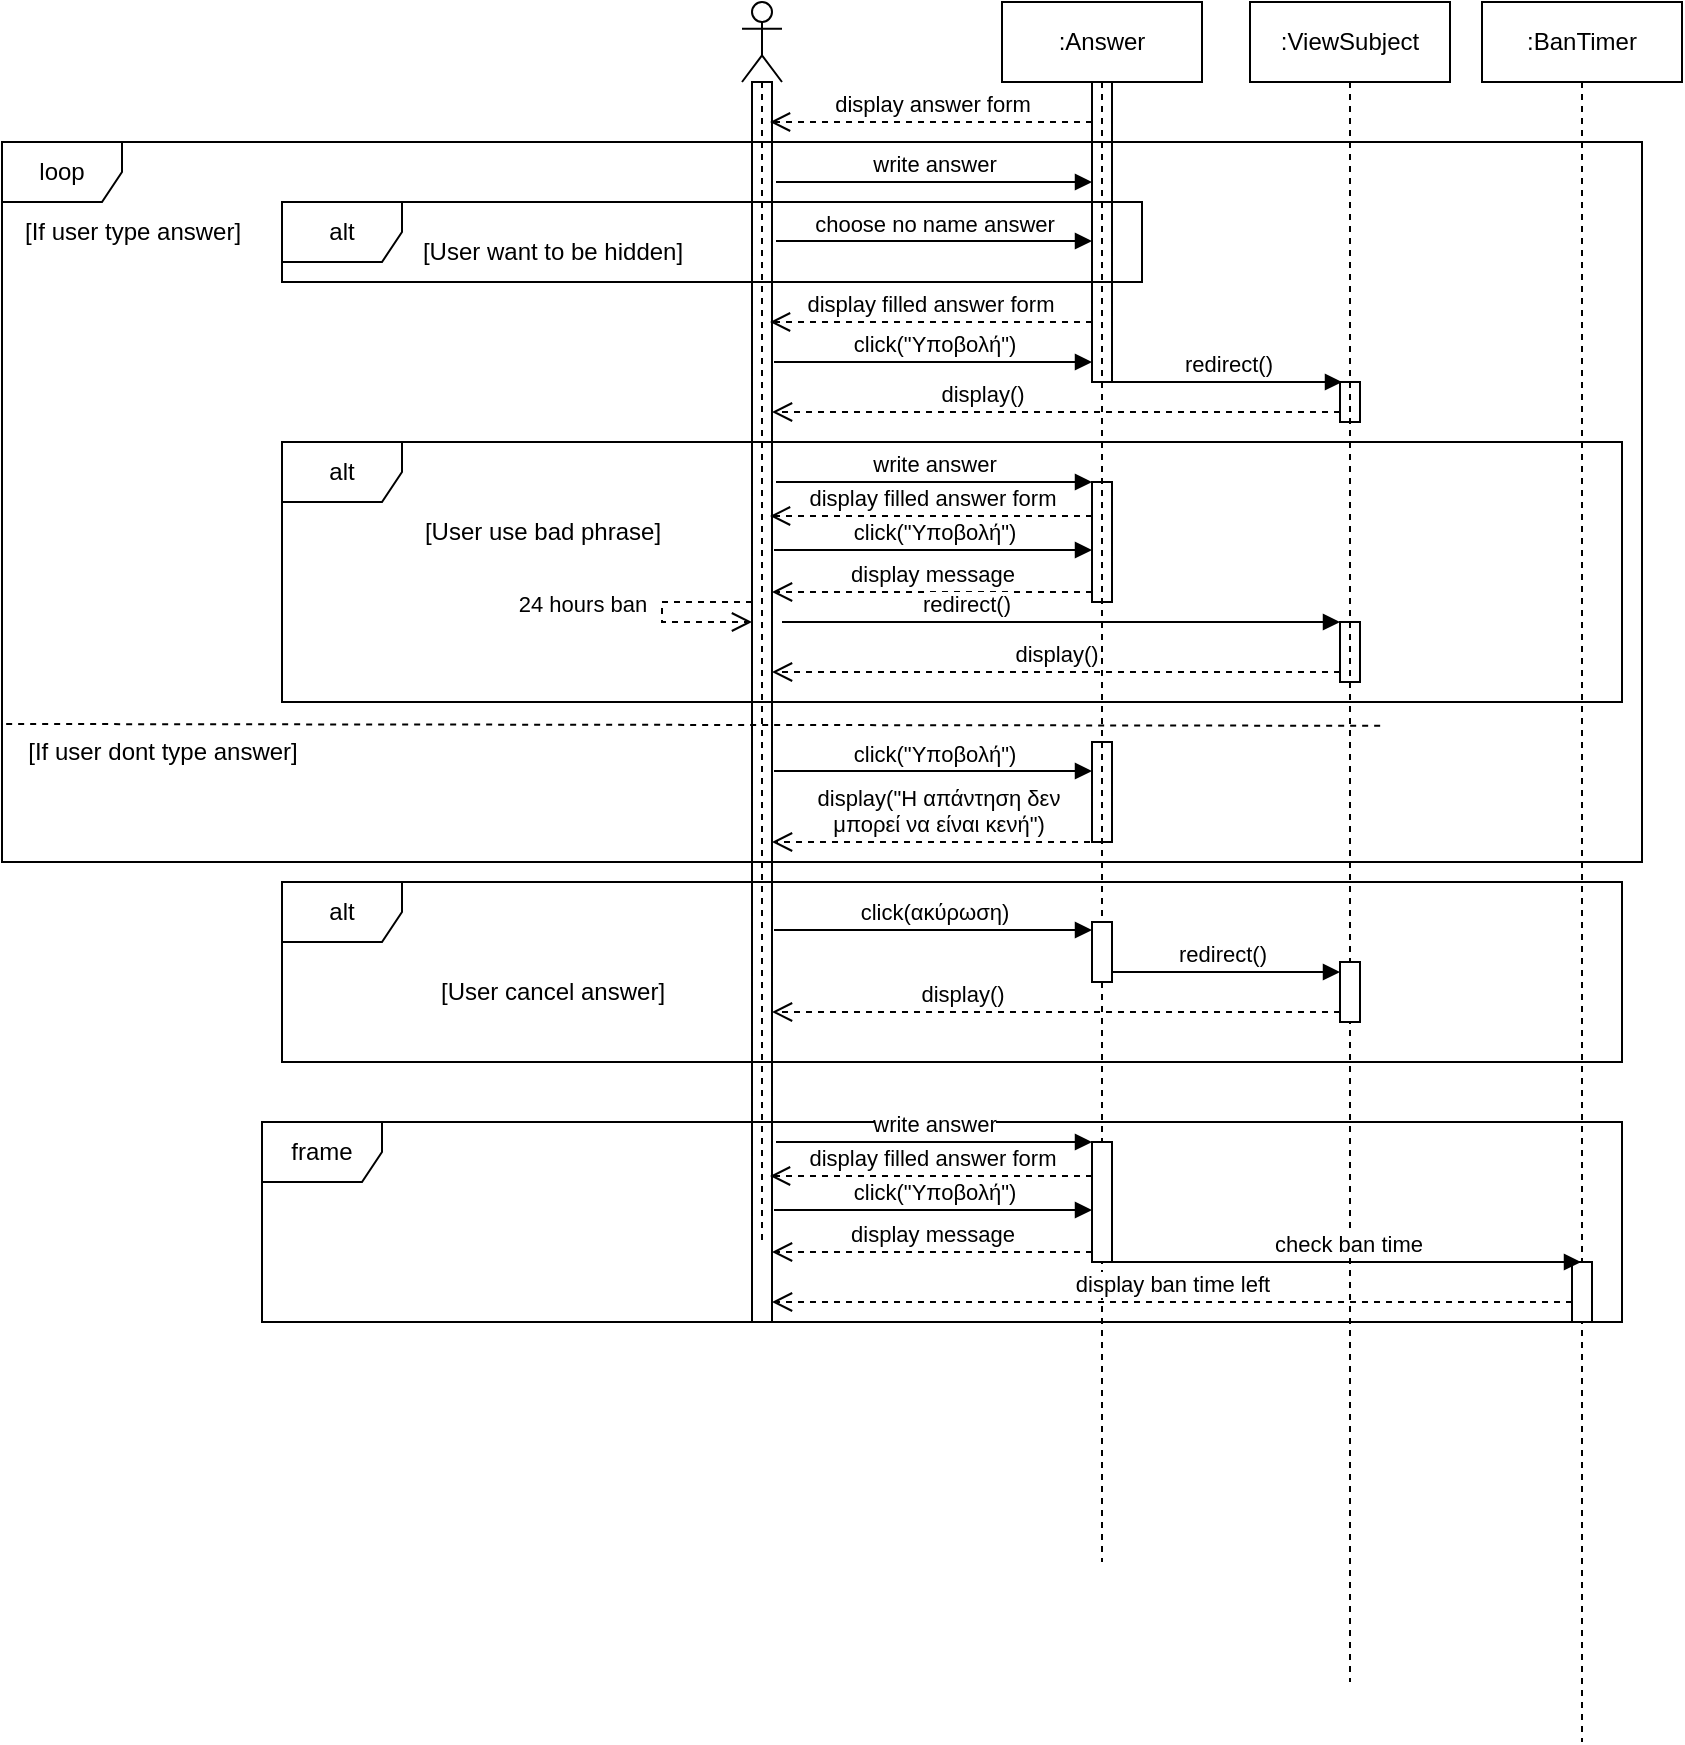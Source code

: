 <mxfile version="27.0.5">
  <diagram name="Σελίδα-1" id="nQr8qfGo8-mAm3RJc1jo">
    <mxGraphModel dx="1586" dy="1102" grid="1" gridSize="10" guides="1" tooltips="1" connect="1" arrows="1" fold="1" page="1" pageScale="1" pageWidth="827" pageHeight="1169" math="0" shadow="0" adaptiveColors="none">
      <root>
        <mxCell id="0" />
        <mxCell id="1" parent="0" />
        <mxCell id="SmGr0h7oMXAJf0F9QQOU-1" value="" style="html=1;points=[[0,0,0,0,5],[0,1,0,0,-5],[1,0,0,0,5],[1,1,0,0,-5]];perimeter=orthogonalPerimeter;outlineConnect=0;targetShapes=umlLifeline;portConstraint=eastwest;newEdgeStyle={&quot;curved&quot;:0,&quot;rounded&quot;:0};" parent="1" vertex="1">
          <mxGeometry x="115" y="160" width="10" height="620" as="geometry" />
        </mxCell>
        <mxCell id="SmGr0h7oMXAJf0F9QQOU-2" value="24 hours ban" style="html=1;verticalAlign=bottom;endArrow=open;dashed=1;endSize=8;curved=0;rounded=0;" parent="1" source="SmGr0h7oMXAJf0F9QQOU-1" target="SmGr0h7oMXAJf0F9QQOU-1" edge="1">
          <mxGeometry x="0.1" y="-40" relative="1" as="geometry">
            <mxPoint x="110" y="420" as="sourcePoint" />
            <mxPoint x="30" y="420" as="targetPoint" />
            <Array as="points">
              <mxPoint x="70" y="420" />
              <mxPoint x="70" y="430" />
            </Array>
            <mxPoint x="-40" y="-40" as="offset" />
          </mxGeometry>
        </mxCell>
        <mxCell id="SmGr0h7oMXAJf0F9QQOU-3" value="[User want to be hidden]" style="text;html=1;align=center;verticalAlign=middle;resizable=0;points=[];autosize=1;strokeColor=none;fillColor=none;" parent="1" vertex="1">
          <mxGeometry x="-60" y="230" width="150" height="30" as="geometry" />
        </mxCell>
        <mxCell id="SmGr0h7oMXAJf0F9QQOU-4" value="" style="html=1;points=[[0,0,0,0,5],[0,1,0,0,-5],[1,0,0,0,5],[1,1,0,0,-5]];perimeter=orthogonalPerimeter;outlineConnect=0;targetShapes=umlLifeline;portConstraint=eastwest;newEdgeStyle={&quot;curved&quot;:0,&quot;rounded&quot;:0};" parent="1" vertex="1">
          <mxGeometry x="285" y="160" width="10" height="150" as="geometry" />
        </mxCell>
        <mxCell id="SmGr0h7oMXAJf0F9QQOU-5" value="write answer" style="html=1;verticalAlign=bottom;endArrow=block;curved=0;rounded=0;entryX=-0.2;entryY=0.54;entryDx=0;entryDy=0;entryPerimeter=0;" parent="1" edge="1">
          <mxGeometry width="80" relative="1" as="geometry">
            <mxPoint x="127" y="210.0" as="sourcePoint" />
            <mxPoint x="285" y="210.0" as="targetPoint" />
          </mxGeometry>
        </mxCell>
        <mxCell id="SmGr0h7oMXAJf0F9QQOU-6" value="display answer form" style="html=1;verticalAlign=bottom;endArrow=open;dashed=1;endSize=8;curved=0;rounded=0;entryX=0.9;entryY=0.035;entryDx=0;entryDy=0;entryPerimeter=0;" parent="1" edge="1">
          <mxGeometry relative="1" as="geometry">
            <mxPoint x="285" y="180.0" as="sourcePoint" />
            <mxPoint x="124" y="180.0" as="targetPoint" />
          </mxGeometry>
        </mxCell>
        <mxCell id="SmGr0h7oMXAJf0F9QQOU-7" value="choose no name answer" style="html=1;verticalAlign=bottom;endArrow=block;curved=0;rounded=0;exitX=1.2;exitY=0.097;exitDx=0;exitDy=0;exitPerimeter=0;" parent="1" edge="1">
          <mxGeometry width="80" relative="1" as="geometry">
            <mxPoint x="127" y="239.5" as="sourcePoint" />
            <mxPoint x="285" y="239.5" as="targetPoint" />
          </mxGeometry>
        </mxCell>
        <mxCell id="SmGr0h7oMXAJf0F9QQOU-8" value="alt" style="shape=umlFrame;whiteSpace=wrap;html=1;pointerEvents=0;" parent="1" vertex="1">
          <mxGeometry x="-120" y="220" width="430" height="40" as="geometry" />
        </mxCell>
        <mxCell id="SmGr0h7oMXAJf0F9QQOU-9" value="display filled answer form" style="html=1;verticalAlign=bottom;endArrow=open;dashed=1;endSize=8;curved=0;rounded=0;" parent="1" edge="1">
          <mxGeometry x="0.006" relative="1" as="geometry">
            <mxPoint x="285" y="280" as="sourcePoint" />
            <mxPoint x="124" y="280" as="targetPoint" />
            <mxPoint as="offset" />
          </mxGeometry>
        </mxCell>
        <mxCell id="SmGr0h7oMXAJf0F9QQOU-10" value="loop" style="shape=umlFrame;whiteSpace=wrap;html=1;pointerEvents=0;" parent="1" vertex="1">
          <mxGeometry x="-260" y="190" width="820" height="360" as="geometry" />
        </mxCell>
        <mxCell id="SmGr0h7oMXAJf0F9QQOU-11" value="[If user type answer]" style="text;html=1;align=center;verticalAlign=middle;resizable=0;points=[];autosize=1;strokeColor=none;fillColor=none;" parent="1" vertex="1">
          <mxGeometry x="-260" y="220" width="130" height="30" as="geometry" />
        </mxCell>
        <mxCell id="SmGr0h7oMXAJf0F9QQOU-12" value="" style="html=1;points=[[0,0,0,0,5],[0,1,0,0,-5],[1,0,0,0,5],[1,1,0,0,-5]];perimeter=orthogonalPerimeter;outlineConnect=0;targetShapes=umlLifeline;portConstraint=eastwest;newEdgeStyle={&quot;curved&quot;:0,&quot;rounded&quot;:0};" parent="1" vertex="1">
          <mxGeometry x="409" y="310" width="10" height="20" as="geometry" />
        </mxCell>
        <mxCell id="SmGr0h7oMXAJf0F9QQOU-13" value="" style="html=1;points=[[0,0,0,0,5],[0,1,0,0,-5],[1,0,0,0,5],[1,1,0,0,-5]];perimeter=orthogonalPerimeter;outlineConnect=0;targetShapes=umlLifeline;portConstraint=eastwest;newEdgeStyle={&quot;curved&quot;:0,&quot;rounded&quot;:0};" parent="1" vertex="1">
          <mxGeometry x="409" y="430" width="10" height="30" as="geometry" />
        </mxCell>
        <mxCell id="SmGr0h7oMXAJf0F9QQOU-14" value="redirect()" style="html=1;verticalAlign=bottom;endArrow=block;curved=0;rounded=0;" parent="1" edge="1">
          <mxGeometry width="80" relative="1" as="geometry">
            <mxPoint x="295" y="310" as="sourcePoint" />
            <mxPoint x="410" y="310" as="targetPoint" />
          </mxGeometry>
        </mxCell>
        <mxCell id="SmGr0h7oMXAJf0F9QQOU-15" value="display()" style="html=1;verticalAlign=bottom;endArrow=open;dashed=1;endSize=8;curved=0;rounded=0;exitX=0;exitY=1;exitDx=0;exitDy=-5;exitPerimeter=0;" parent="1" source="SmGr0h7oMXAJf0F9QQOU-12" target="SmGr0h7oMXAJf0F9QQOU-1" edge="1">
          <mxGeometry x="0.261" relative="1" as="geometry">
            <mxPoint x="220" y="320" as="sourcePoint" />
            <mxPoint x="140" y="320" as="targetPoint" />
            <mxPoint as="offset" />
          </mxGeometry>
        </mxCell>
        <mxCell id="SmGr0h7oMXAJf0F9QQOU-16" value="alt" style="shape=umlFrame;whiteSpace=wrap;html=1;pointerEvents=0;" parent="1" vertex="1">
          <mxGeometry x="-120" y="340" width="670" height="130" as="geometry" />
        </mxCell>
        <mxCell id="SmGr0h7oMXAJf0F9QQOU-17" value="[User use bad phrase]" style="text;html=1;align=center;verticalAlign=middle;resizable=0;points=[];autosize=1;strokeColor=none;fillColor=none;" parent="1" vertex="1">
          <mxGeometry x="-60" y="370" width="140" height="30" as="geometry" />
        </mxCell>
        <mxCell id="SmGr0h7oMXAJf0F9QQOU-18" value="" style="html=1;points=[[0,0,0,0,5],[0,1,0,0,-5],[1,0,0,0,5],[1,1,0,0,-5]];perimeter=orthogonalPerimeter;outlineConnect=0;targetShapes=umlLifeline;portConstraint=eastwest;newEdgeStyle={&quot;curved&quot;:0,&quot;rounded&quot;:0};" parent="1" vertex="1">
          <mxGeometry x="285" y="360" width="10" height="60" as="geometry" />
        </mxCell>
        <mxCell id="SmGr0h7oMXAJf0F9QQOU-19" value="write answer" style="html=1;verticalAlign=bottom;endArrow=block;curved=0;rounded=0;entryX=-0.2;entryY=0.54;entryDx=0;entryDy=0;entryPerimeter=0;" parent="1" edge="1">
          <mxGeometry width="80" relative="1" as="geometry">
            <mxPoint x="127" y="360.0" as="sourcePoint" />
            <mxPoint x="285" y="360.0" as="targetPoint" />
          </mxGeometry>
        </mxCell>
        <mxCell id="SmGr0h7oMXAJf0F9QQOU-20" value="display filled answer form" style="html=1;verticalAlign=bottom;endArrow=open;dashed=1;endSize=8;curved=0;rounded=0;entryX=0.9;entryY=0.167;entryDx=0;entryDy=0;entryPerimeter=0;" parent="1" edge="1">
          <mxGeometry relative="1" as="geometry">
            <mxPoint x="285" y="377" as="sourcePoint" />
            <mxPoint x="124" y="377" as="targetPoint" />
          </mxGeometry>
        </mxCell>
        <mxCell id="SmGr0h7oMXAJf0F9QQOU-21" value="click(&quot;Υποβολή&quot;)" style="html=1;verticalAlign=bottom;endArrow=block;curved=0;rounded=0;" parent="1" edge="1">
          <mxGeometry width="80" relative="1" as="geometry">
            <mxPoint x="126" y="300" as="sourcePoint" />
            <mxPoint x="285" y="300" as="targetPoint" />
          </mxGeometry>
        </mxCell>
        <mxCell id="SmGr0h7oMXAJf0F9QQOU-22" value="click(&quot;Υποβολή&quot;)" style="html=1;verticalAlign=bottom;endArrow=block;curved=0;rounded=0;" parent="1" edge="1">
          <mxGeometry width="80" relative="1" as="geometry">
            <mxPoint x="126" y="394" as="sourcePoint" />
            <mxPoint x="285" y="394" as="targetPoint" />
          </mxGeometry>
        </mxCell>
        <mxCell id="SmGr0h7oMXAJf0F9QQOU-23" value="display message" style="html=1;verticalAlign=bottom;endArrow=open;dashed=1;endSize=8;curved=0;rounded=0;exitX=0;exitY=1;exitDx=0;exitDy=-5;exitPerimeter=0;" parent="1" source="SmGr0h7oMXAJf0F9QQOU-18" target="SmGr0h7oMXAJf0F9QQOU-1" edge="1">
          <mxGeometry relative="1" as="geometry">
            <mxPoint x="210" y="420" as="sourcePoint" />
            <mxPoint x="130" y="420" as="targetPoint" />
          </mxGeometry>
        </mxCell>
        <mxCell id="SmGr0h7oMXAJf0F9QQOU-24" value="" style="endArrow=none;dashed=1;html=1;rounded=0;exitX=0.013;exitY=0.033;exitDx=0;exitDy=0;exitPerimeter=0;entryX=1.001;entryY=0.645;entryDx=0;entryDy=0;entryPerimeter=0;" parent="1" source="SmGr0h7oMXAJf0F9QQOU-25" edge="1">
          <mxGeometry width="50" height="50" relative="1" as="geometry">
            <mxPoint x="-220" y="510" as="sourcePoint" />
            <mxPoint x="430.69" y="481.9" as="targetPoint" />
          </mxGeometry>
        </mxCell>
        <mxCell id="SmGr0h7oMXAJf0F9QQOU-25" value="[If user dont type answer]" style="text;html=1;align=center;verticalAlign=middle;resizable=0;points=[];autosize=1;strokeColor=none;fillColor=none;" parent="1" vertex="1">
          <mxGeometry x="-260" y="480" width="160" height="30" as="geometry" />
        </mxCell>
        <mxCell id="SmGr0h7oMXAJf0F9QQOU-26" value="display(&quot;Η απάντηση δεν&lt;div&gt;μπορεί να είναι κενή&quot;)&lt;/div&gt;" style="html=1;verticalAlign=bottom;endArrow=open;dashed=1;endSize=8;curved=0;rounded=0;exitX=0.5;exitY=1;exitDx=0;exitDy=0;exitPerimeter=0;" parent="1" source="SmGr0h7oMXAJf0F9QQOU-28" edge="1">
          <mxGeometry relative="1" as="geometry">
            <mxPoint x="230" y="530" as="sourcePoint" />
            <mxPoint x="125" y="540" as="targetPoint" />
          </mxGeometry>
        </mxCell>
        <mxCell id="SmGr0h7oMXAJf0F9QQOU-27" value="click(&quot;Υποβολή&quot;)" style="html=1;verticalAlign=bottom;endArrow=block;curved=0;rounded=0;" parent="1" edge="1">
          <mxGeometry width="80" relative="1" as="geometry">
            <mxPoint x="126" y="504.5" as="sourcePoint" />
            <mxPoint x="285" y="504.5" as="targetPoint" />
          </mxGeometry>
        </mxCell>
        <mxCell id="SmGr0h7oMXAJf0F9QQOU-28" value="" style="html=1;points=[[0,0,0,0,5],[0,1,0,0,-5],[1,0,0,0,5],[1,1,0,0,-5]];perimeter=orthogonalPerimeter;outlineConnect=0;targetShapes=umlLifeline;portConstraint=eastwest;newEdgeStyle={&quot;curved&quot;:0,&quot;rounded&quot;:0};" parent="1" vertex="1">
          <mxGeometry x="285" y="490" width="10" height="50" as="geometry" />
        </mxCell>
        <mxCell id="SmGr0h7oMXAJf0F9QQOU-29" value="redirect()" style="html=1;verticalAlign=bottom;endArrow=block;curved=0;rounded=0;" parent="1" target="SmGr0h7oMXAJf0F9QQOU-13" edge="1">
          <mxGeometry x="-0.34" width="80" relative="1" as="geometry">
            <mxPoint x="130" y="430" as="sourcePoint" />
            <mxPoint x="210" y="440" as="targetPoint" />
            <mxPoint as="offset" />
          </mxGeometry>
        </mxCell>
        <mxCell id="SmGr0h7oMXAJf0F9QQOU-30" value="display()" style="html=1;verticalAlign=bottom;endArrow=open;dashed=1;endSize=8;curved=0;rounded=0;exitX=0;exitY=1;exitDx=0;exitDy=-5;exitPerimeter=0;" parent="1" source="SmGr0h7oMXAJf0F9QQOU-13" target="SmGr0h7oMXAJf0F9QQOU-1" edge="1">
          <mxGeometry relative="1" as="geometry">
            <mxPoint x="240" y="440" as="sourcePoint" />
            <mxPoint x="160" y="440" as="targetPoint" />
          </mxGeometry>
        </mxCell>
        <mxCell id="SmGr0h7oMXAJf0F9QQOU-31" value="" style="shape=umlLifeline;perimeter=lifelinePerimeter;whiteSpace=wrap;html=1;container=1;dropTarget=0;collapsible=0;recursiveResize=0;outlineConnect=0;portConstraint=eastwest;newEdgeStyle={&quot;curved&quot;:0,&quot;rounded&quot;:0};participant=umlActor;" parent="1" vertex="1">
          <mxGeometry x="110" y="120" width="20" height="620" as="geometry" />
        </mxCell>
        <mxCell id="SmGr0h7oMXAJf0F9QQOU-32" value=":Answer" style="shape=umlLifeline;perimeter=lifelinePerimeter;whiteSpace=wrap;html=1;container=1;dropTarget=0;collapsible=0;recursiveResize=0;outlineConnect=0;portConstraint=eastwest;newEdgeStyle={&quot;curved&quot;:0,&quot;rounded&quot;:0};" parent="1" vertex="1">
          <mxGeometry x="240" y="120" width="100" height="780" as="geometry" />
        </mxCell>
        <mxCell id="SmGr0h7oMXAJf0F9QQOU-33" value=":ViewSubject" style="shape=umlLifeline;perimeter=lifelinePerimeter;whiteSpace=wrap;html=1;container=1;dropTarget=0;collapsible=0;recursiveResize=0;outlineConnect=0;portConstraint=eastwest;newEdgeStyle={&quot;curved&quot;:0,&quot;rounded&quot;:0};" parent="1" vertex="1">
          <mxGeometry x="364" y="120" width="100" height="840" as="geometry" />
        </mxCell>
        <mxCell id="SmGr0h7oMXAJf0F9QQOU-34" value="alt" style="shape=umlFrame;whiteSpace=wrap;html=1;pointerEvents=0;" parent="1" vertex="1">
          <mxGeometry x="-120" y="560" width="670" height="90" as="geometry" />
        </mxCell>
        <mxCell id="SmGr0h7oMXAJf0F9QQOU-35" value="[User cancel answer]" style="text;html=1;align=center;verticalAlign=middle;resizable=0;points=[];autosize=1;strokeColor=none;fillColor=none;" parent="1" vertex="1">
          <mxGeometry x="-55" y="600" width="140" height="30" as="geometry" />
        </mxCell>
        <mxCell id="SmGr0h7oMXAJf0F9QQOU-41" value="" style="html=1;points=[[0,0,0,0,5],[0,1,0,0,-5],[1,0,0,0,5],[1,1,0,0,-5]];perimeter=orthogonalPerimeter;outlineConnect=0;targetShapes=umlLifeline;portConstraint=eastwest;newEdgeStyle={&quot;curved&quot;:0,&quot;rounded&quot;:0};" parent="1" vertex="1">
          <mxGeometry x="409" y="600" width="10" height="30" as="geometry" />
        </mxCell>
        <mxCell id="SmGr0h7oMXAJf0F9QQOU-42" value="" style="html=1;points=[[0,0,0,0,5],[0,1,0,0,-5],[1,0,0,0,5],[1,1,0,0,-5]];perimeter=orthogonalPerimeter;outlineConnect=0;targetShapes=umlLifeline;portConstraint=eastwest;newEdgeStyle={&quot;curved&quot;:0,&quot;rounded&quot;:0};" parent="1" vertex="1">
          <mxGeometry x="285" y="580" width="10" height="30" as="geometry" />
        </mxCell>
        <mxCell id="SmGr0h7oMXAJf0F9QQOU-43" value="click(ακύρωση)" style="html=1;verticalAlign=bottom;endArrow=block;curved=0;rounded=0;" parent="1" edge="1">
          <mxGeometry width="80" relative="1" as="geometry">
            <mxPoint x="126" y="584" as="sourcePoint" />
            <mxPoint x="285" y="584" as="targetPoint" />
          </mxGeometry>
        </mxCell>
        <mxCell id="SmGr0h7oMXAJf0F9QQOU-44" value="redirect()" style="html=1;verticalAlign=bottom;endArrow=block;curved=0;rounded=0;exitX=1;exitY=1;exitDx=0;exitDy=-5;exitPerimeter=0;" parent="1" source="SmGr0h7oMXAJf0F9QQOU-42" target="SmGr0h7oMXAJf0F9QQOU-41" edge="1">
          <mxGeometry x="-0.035" width="80" relative="1" as="geometry">
            <mxPoint x="125" y="625" as="sourcePoint" />
            <mxPoint x="210" y="630" as="targetPoint" />
            <mxPoint as="offset" />
          </mxGeometry>
        </mxCell>
        <mxCell id="SmGr0h7oMXAJf0F9QQOU-45" value="display()" style="html=1;verticalAlign=bottom;endArrow=open;dashed=1;endSize=8;curved=0;rounded=0;exitX=0;exitY=1;exitDx=0;exitDy=-5;exitPerimeter=0;" parent="1" source="SmGr0h7oMXAJf0F9QQOU-41" target="SmGr0h7oMXAJf0F9QQOU-1" edge="1">
          <mxGeometry x="0.331" relative="1" as="geometry">
            <mxPoint x="240" y="630" as="sourcePoint" />
            <mxPoint x="125" y="645" as="targetPoint" />
            <mxPoint as="offset" />
          </mxGeometry>
        </mxCell>
        <mxCell id="V9Xwq4fGKQ4ZR8txt1KI-1" value="frame" style="shape=umlFrame;whiteSpace=wrap;html=1;pointerEvents=0;" parent="1" vertex="1">
          <mxGeometry x="-130" y="680" width="680" height="100" as="geometry" />
        </mxCell>
        <mxCell id="V9Xwq4fGKQ4ZR8txt1KI-7" value="" style="html=1;points=[[0,0,0,0,5],[0,1,0,0,-5],[1,0,0,0,5],[1,1,0,0,-5]];perimeter=orthogonalPerimeter;outlineConnect=0;targetShapes=umlLifeline;portConstraint=eastwest;newEdgeStyle={&quot;curved&quot;:0,&quot;rounded&quot;:0};" parent="1" vertex="1">
          <mxGeometry x="285" y="690" width="10" height="60" as="geometry" />
        </mxCell>
        <mxCell id="V9Xwq4fGKQ4ZR8txt1KI-8" value="write answer" style="html=1;verticalAlign=bottom;endArrow=block;curved=0;rounded=0;entryX=-0.2;entryY=0.54;entryDx=0;entryDy=0;entryPerimeter=0;" parent="1" edge="1">
          <mxGeometry width="80" relative="1" as="geometry">
            <mxPoint x="127" y="690.0" as="sourcePoint" />
            <mxPoint x="285" y="690.0" as="targetPoint" />
          </mxGeometry>
        </mxCell>
        <mxCell id="V9Xwq4fGKQ4ZR8txt1KI-9" value="display filled answer form" style="html=1;verticalAlign=bottom;endArrow=open;dashed=1;endSize=8;curved=0;rounded=0;entryX=0.9;entryY=0.167;entryDx=0;entryDy=0;entryPerimeter=0;" parent="1" edge="1">
          <mxGeometry relative="1" as="geometry">
            <mxPoint x="285" y="707" as="sourcePoint" />
            <mxPoint x="124" y="707" as="targetPoint" />
          </mxGeometry>
        </mxCell>
        <mxCell id="V9Xwq4fGKQ4ZR8txt1KI-10" value="click(&quot;Υποβολή&quot;)" style="html=1;verticalAlign=bottom;endArrow=block;curved=0;rounded=0;" parent="1" edge="1">
          <mxGeometry width="80" relative="1" as="geometry">
            <mxPoint x="126" y="724" as="sourcePoint" />
            <mxPoint x="285" y="724" as="targetPoint" />
          </mxGeometry>
        </mxCell>
        <mxCell id="V9Xwq4fGKQ4ZR8txt1KI-11" value="display message" style="html=1;verticalAlign=bottom;endArrow=open;dashed=1;endSize=8;curved=0;rounded=0;exitX=0;exitY=1;exitDx=0;exitDy=-5;exitPerimeter=0;" parent="1" source="V9Xwq4fGKQ4ZR8txt1KI-7" edge="1">
          <mxGeometry relative="1" as="geometry">
            <mxPoint x="210" y="750" as="sourcePoint" />
            <mxPoint x="125" y="745" as="targetPoint" />
          </mxGeometry>
        </mxCell>
        <mxCell id="V9Xwq4fGKQ4ZR8txt1KI-12" value=":BanTimer" style="shape=umlLifeline;perimeter=lifelinePerimeter;whiteSpace=wrap;html=1;container=1;dropTarget=0;collapsible=0;recursiveResize=0;outlineConnect=0;portConstraint=eastwest;newEdgeStyle={&quot;curved&quot;:0,&quot;rounded&quot;:0};" parent="1" vertex="1">
          <mxGeometry x="480" y="120" width="100" height="870" as="geometry" />
        </mxCell>
        <mxCell id="V9Xwq4fGKQ4ZR8txt1KI-14" value="" style="html=1;points=[[0,0,0,0,5],[0,1,0,0,-5],[1,0,0,0,5],[1,1,0,0,-5]];perimeter=orthogonalPerimeter;outlineConnect=0;targetShapes=umlLifeline;portConstraint=eastwest;newEdgeStyle={&quot;curved&quot;:0,&quot;rounded&quot;:0};" parent="V9Xwq4fGKQ4ZR8txt1KI-12" vertex="1">
          <mxGeometry x="45" y="630" width="10" height="30" as="geometry" />
        </mxCell>
        <mxCell id="V9Xwq4fGKQ4ZR8txt1KI-15" value="check ban time" style="html=1;verticalAlign=bottom;endArrow=block;curved=0;rounded=0;" parent="1" target="V9Xwq4fGKQ4ZR8txt1KI-12" edge="1">
          <mxGeometry width="80" relative="1" as="geometry">
            <mxPoint x="295" y="750" as="sourcePoint" />
            <mxPoint x="375" y="750" as="targetPoint" />
          </mxGeometry>
        </mxCell>
        <mxCell id="V9Xwq4fGKQ4ZR8txt1KI-16" value="display ban time left" style="html=1;verticalAlign=bottom;endArrow=open;dashed=1;endSize=8;curved=0;rounded=0;" parent="1" edge="1">
          <mxGeometry relative="1" as="geometry">
            <mxPoint x="525" y="770" as="sourcePoint" />
            <mxPoint x="125" y="770" as="targetPoint" />
          </mxGeometry>
        </mxCell>
      </root>
    </mxGraphModel>
  </diagram>
</mxfile>
